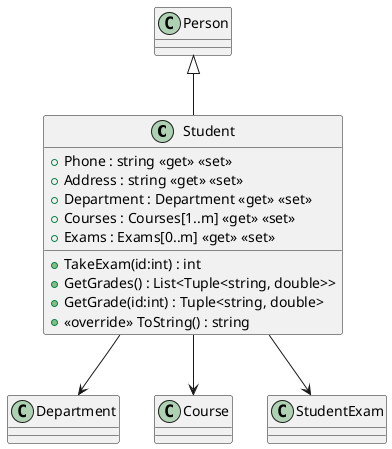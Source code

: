 @startuml
class Student {
    + Phone : string <<get>> <<set>>
    + Address : string <<get>> <<set>>
    + Department : Department <<get>> <<set>>
    + Courses : Courses[1..m] <<get>> <<set>>
    + Exams : Exams[0..m] <<get>> <<set>>
    + TakeExam(id:int) : int
    + GetGrades() : List<Tuple<string, double>>
    + GetGrade(id:int) : Tuple<string, double>
    + <<override>> ToString() : string
}

Person <|-- Student
Student --> Department
Student --> Course
Student --> StudentExam
@enduml

